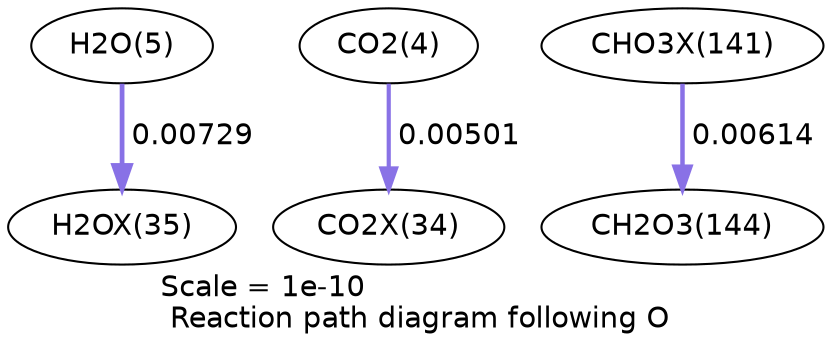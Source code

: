 digraph reaction_paths {
center=1;
s7 -> s34[fontname="Helvetica", penwidth=2.28, arrowsize=1.14, color="0.7, 0.507, 0.9"
, label=" 0.00729"];
s6 -> s33[fontname="Helvetica", penwidth=2, arrowsize=1, color="0.7, 0.505, 0.9"
, label=" 0.00501"];
s40 -> s21[fontname="Helvetica", penwidth=2.16, arrowsize=1.08, color="0.7, 0.506, 0.9"
, label=" 0.00614"];
s6 [ fontname="Helvetica", label="CO2(4)"];
s7 [ fontname="Helvetica", label="H2O(5)"];
s21 [ fontname="Helvetica", label="CH2O3(144)"];
s33 [ fontname="Helvetica", label="CO2X(34)"];
s34 [ fontname="Helvetica", label="H2OX(35)"];
s40 [ fontname="Helvetica", label="CHO3X(141)"];
 label = "Scale = 1e-10\l Reaction path diagram following O";
 fontname = "Helvetica";
}
